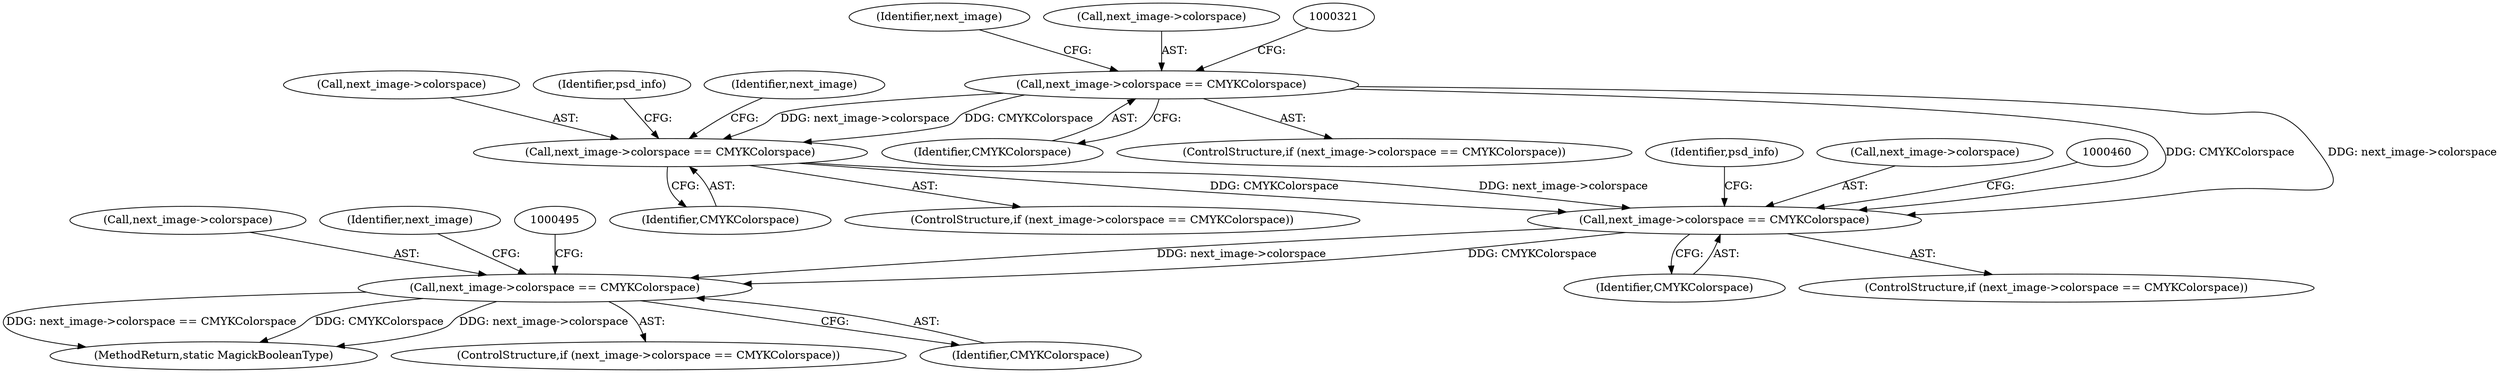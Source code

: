 digraph "0_ImageMagick_6f1879d498bcc5cce12fe0c5decb8dbc0f608e5d@pointer" {
"1000362" [label="(Call,next_image->colorspace == CMYKColorspace)"];
"1000315" [label="(Call,next_image->colorspace == CMYKColorspace)"];
"1000445" [label="(Call,next_image->colorspace == CMYKColorspace)"];
"1000489" [label="(Call,next_image->colorspace == CMYKColorspace)"];
"1000363" [label="(Call,next_image->colorspace)"];
"1000368" [label="(Identifier,psd_info)"];
"1000451" [label="(Identifier,psd_info)"];
"1000315" [label="(Call,next_image->colorspace == CMYKColorspace)"];
"1000445" [label="(Call,next_image->colorspace == CMYKColorspace)"];
"1000366" [label="(Identifier,CMYKColorspace)"];
"1000378" [label="(Identifier,next_image)"];
"1000489" [label="(Call,next_image->colorspace == CMYKColorspace)"];
"1000444" [label="(ControlStructure,if (next_image->colorspace == CMYKColorspace))"];
"1000328" [label="(Identifier,next_image)"];
"1000316" [label="(Call,next_image->colorspace)"];
"1000490" [label="(Call,next_image->colorspace)"];
"1000513" [label="(MethodReturn,static MagickBooleanType)"];
"1000449" [label="(Identifier,CMYKColorspace)"];
"1000502" [label="(Identifier,next_image)"];
"1000488" [label="(ControlStructure,if (next_image->colorspace == CMYKColorspace))"];
"1000446" [label="(Call,next_image->colorspace)"];
"1000319" [label="(Identifier,CMYKColorspace)"];
"1000314" [label="(ControlStructure,if (next_image->colorspace == CMYKColorspace))"];
"1000362" [label="(Call,next_image->colorspace == CMYKColorspace)"];
"1000493" [label="(Identifier,CMYKColorspace)"];
"1000361" [label="(ControlStructure,if (next_image->colorspace == CMYKColorspace))"];
"1000362" -> "1000361"  [label="AST: "];
"1000362" -> "1000366"  [label="CFG: "];
"1000363" -> "1000362"  [label="AST: "];
"1000366" -> "1000362"  [label="AST: "];
"1000368" -> "1000362"  [label="CFG: "];
"1000378" -> "1000362"  [label="CFG: "];
"1000315" -> "1000362"  [label="DDG: next_image->colorspace"];
"1000315" -> "1000362"  [label="DDG: CMYKColorspace"];
"1000362" -> "1000445"  [label="DDG: next_image->colorspace"];
"1000362" -> "1000445"  [label="DDG: CMYKColorspace"];
"1000315" -> "1000314"  [label="AST: "];
"1000315" -> "1000319"  [label="CFG: "];
"1000316" -> "1000315"  [label="AST: "];
"1000319" -> "1000315"  [label="AST: "];
"1000321" -> "1000315"  [label="CFG: "];
"1000328" -> "1000315"  [label="CFG: "];
"1000315" -> "1000445"  [label="DDG: next_image->colorspace"];
"1000315" -> "1000445"  [label="DDG: CMYKColorspace"];
"1000445" -> "1000444"  [label="AST: "];
"1000445" -> "1000449"  [label="CFG: "];
"1000446" -> "1000445"  [label="AST: "];
"1000449" -> "1000445"  [label="AST: "];
"1000451" -> "1000445"  [label="CFG: "];
"1000460" -> "1000445"  [label="CFG: "];
"1000445" -> "1000489"  [label="DDG: next_image->colorspace"];
"1000445" -> "1000489"  [label="DDG: CMYKColorspace"];
"1000489" -> "1000488"  [label="AST: "];
"1000489" -> "1000493"  [label="CFG: "];
"1000490" -> "1000489"  [label="AST: "];
"1000493" -> "1000489"  [label="AST: "];
"1000495" -> "1000489"  [label="CFG: "];
"1000502" -> "1000489"  [label="CFG: "];
"1000489" -> "1000513"  [label="DDG: next_image->colorspace == CMYKColorspace"];
"1000489" -> "1000513"  [label="DDG: CMYKColorspace"];
"1000489" -> "1000513"  [label="DDG: next_image->colorspace"];
}
